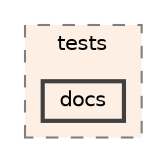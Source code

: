 digraph "build/tests/docs"
{
 // LATEX_PDF_SIZE
  bgcolor="transparent";
  edge [fontname=Helvetica,fontsize=10,labelfontname=Helvetica,labelfontsize=10];
  node [fontname=Helvetica,fontsize=10,shape=box,height=0.2,width=0.4];
  compound=true
  subgraph clusterdir_a30fd5000947d323a9f363d528741348 {
    graph [ bgcolor="#feefe5", pencolor="grey50", label="tests", fontname=Helvetica,fontsize=10 style="filled,dashed", URL="dir_a30fd5000947d323a9f363d528741348.html",tooltip=""]
  dir_bb4f3a6471ce1c18f2c3b85a2d3078b7 [label="docs", fillcolor="#feefe5", color="grey25", style="filled,bold", URL="dir_bb4f3a6471ce1c18f2c3b85a2d3078b7.html",tooltip=""];
  }
}
